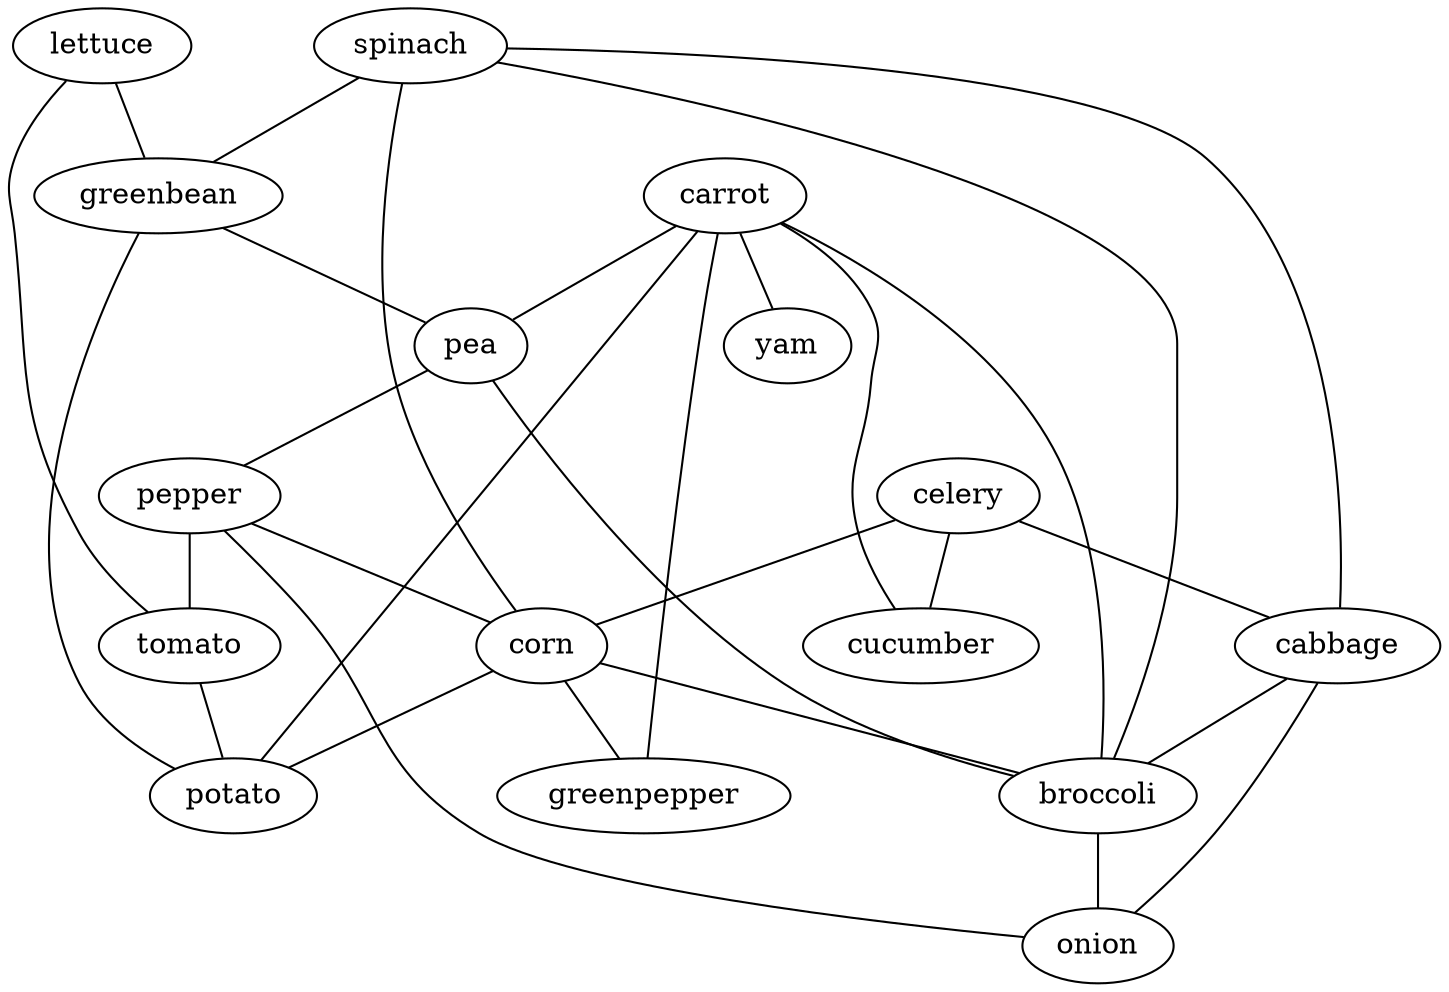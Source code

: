 strict graph G {
lettuce;
carrot;
yam;
spinach;
greenbean;
celery;
pea;
pepper;
corn;
cucumber;
cabbage;
broccoli;
tomato;
onion;
potato;
greenpepper;
lettuce -- tomato  [weight=1];
lettuce -- greenbean  [weight=1];
carrot -- potato  [weight=1];
carrot -- broccoli  [weight=1];
carrot -- yam  [weight=1];
carrot -- cucumber  [weight=1];
carrot -- greenpepper  [weight=1];
carrot -- pea  [weight=1];
spinach -- corn  [weight=1];
spinach -- cabbage  [weight=1];
spinach -- greenbean  [weight=1];
spinach -- broccoli  [weight=1];
greenbean -- potato  [weight=1];
greenbean -- pea  [weight=1];
celery -- corn  [weight=1];
celery -- cucumber  [weight=1];
celery -- cabbage  [weight=1];
pea -- pepper  [weight=1];
pea -- broccoli  [weight=1];
pepper -- tomato  [weight=1];
pepper -- corn  [weight=1];
pepper -- onion  [weight=1];
corn -- potato  [weight=1];
corn -- greenpepper  [weight=1];
corn -- broccoli  [weight=1];
cabbage -- onion  [weight=1];
cabbage -- broccoli  [weight=1];
broccoli -- onion  [weight=1];
tomato -- potato  [weight=1];
}
